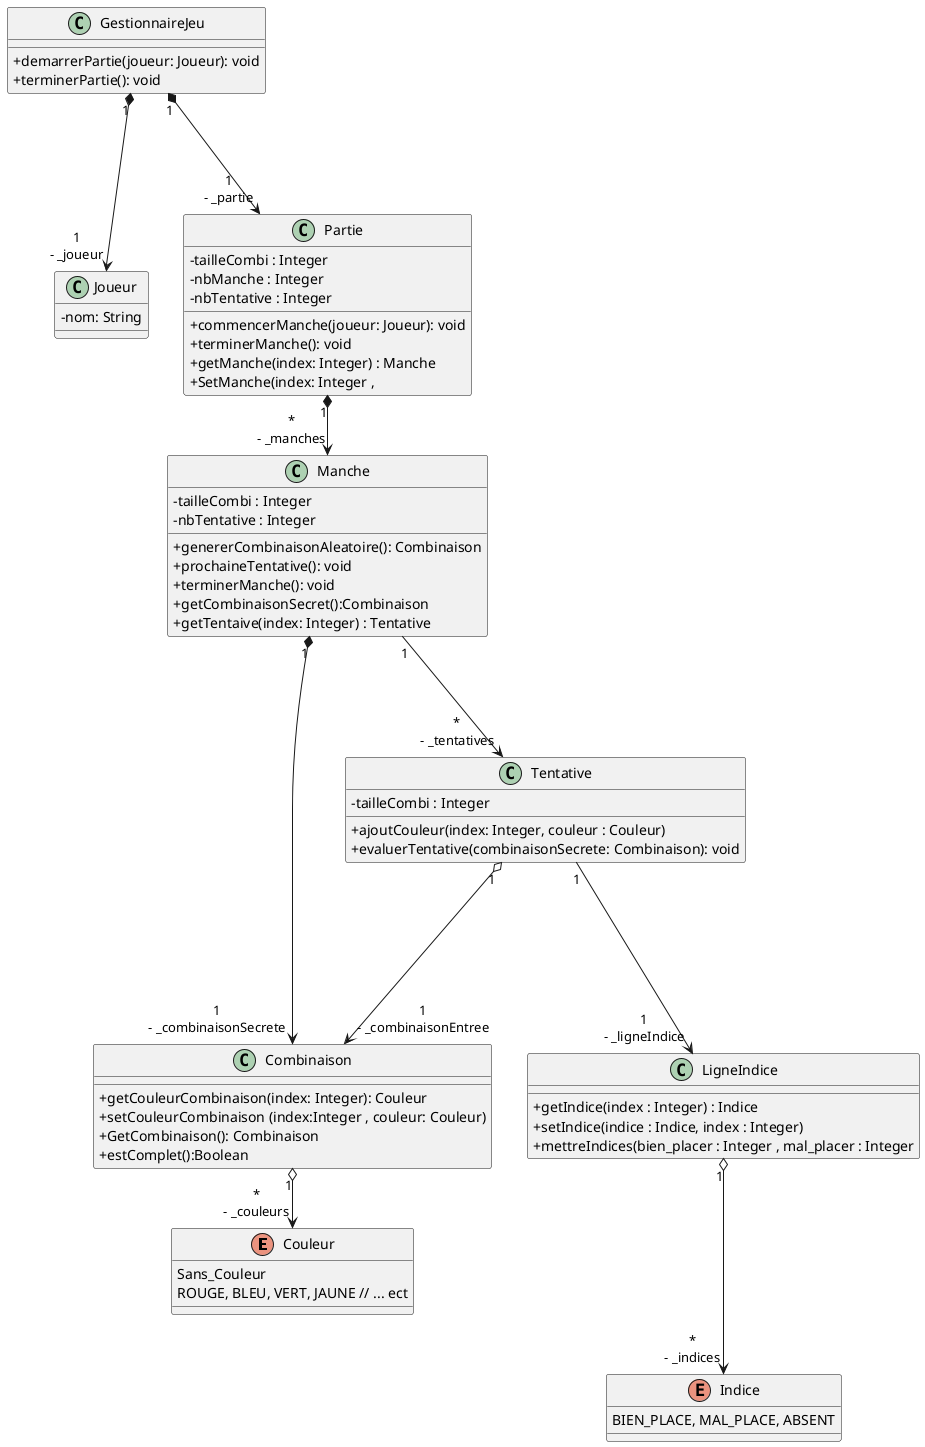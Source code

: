 @startuml
skinparam classAttributeIconSize 0

enum Couleur{
   Sans_Couleur
  ROUGE, BLEU, VERT, JAUNE // ... ect
}

enum Indice {
BIEN_PLACE, MAL_PLACE, ABSENT
}

class Joueur{
  - nom: String
}

class Partie{
  + commencerManche(joueur: Joueur): void
  + terminerManche(): void
  - tailleCombi : Integer
  - nbManche : Integer
  - nbTentative : Integer
  + getManche(index: Integer) : Manche
  + SetManche(index: Integer ,
}

class Manche{
  - tailleCombi : Integer
  - nbTentative : Integer
  + genererCombinaisonAleatoire(): Combinaison
  + prochaineTentative(): void
  + terminerManche(): void
  +getCombinaisonSecret():Combinaison
  + getTentaive(index: Integer) : Tentative

}

class Combinaison{
    + getCouleurCombinaison(index: Integer): Couleur
    + setCouleurCombinaison (index:Integer , couleur: Couleur)
    + GetCombinaison(): Combinaison
    + estComplet():Boolean
}

class Tentative{
  - tailleCombi : Integer
    + ajoutCouleur(index: Integer, couleur : Couleur)
     + evaluerTentative(combinaisonSecrete: Combinaison): void
}

class LigneIndice{
    + getIndice(index : Integer) : Indice
    + setIndice(indice : Indice, index : Integer)
    + mettreIndices(bien_placer : Integer , mal_placer : Integer
}

class GestionnaireJeu{
  + demarrerPartie(joueur: Joueur): void
  + terminerPartie(): void
}

Partie "1" *--> "*\n- _manches" Manche

GestionnaireJeu "1" *---> "1\n- _partie" Partie
GestionnaireJeu "1" *---> "1\n- _joueur" Joueur

Manche "1" ---> "*\n- _tentatives" Tentative
Manche "1" *--> "1\n- _combinaisonSecrete" Combinaison

Tentative "1" ----> "1\n- _ligneIndice" LigneIndice
Tentative "1" o----> "1\n- _combinaisonEntree" Combinaison
Combinaison "1" o--> "*\n- _couleurs" Couleur
LigneIndice "1" o---> "*\n- _indices" Indice

@enduml